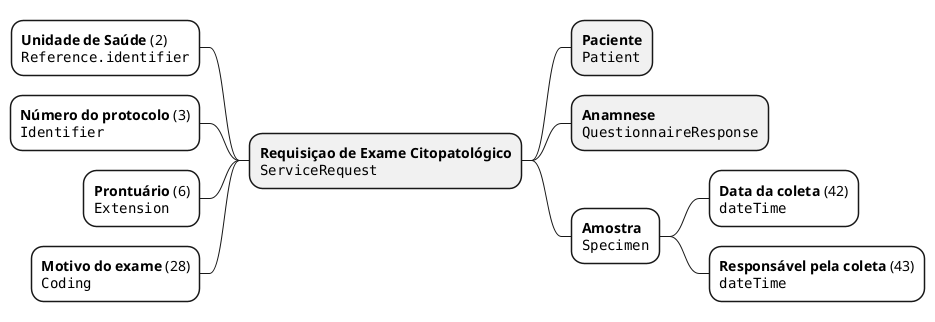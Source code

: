 @startmindmap requisicao

+ **Requisiçao de Exame Citopatológico**\n""ServiceRequest""
--[#White] **Unidade de Saúde** (2)\n""Reference.identifier""
--[#White] **Número do protocolo** (3)\n""Identifier""
--[#White] **Prontuário** (6)\n""Extension""
--[#White] **Motivo do exame** (28)\n""Coding""
++ **Paciente**\n""Patient""
++ **Anamnese**\n""QuestionnaireResponse""
++[#White] **Amostra**\n""Specimen""
+++[#White] **Data da coleta** (42)\n""dateTime""
+++[#White] **Responsável pela coleta** (43)\n""dateTime""

@enduml